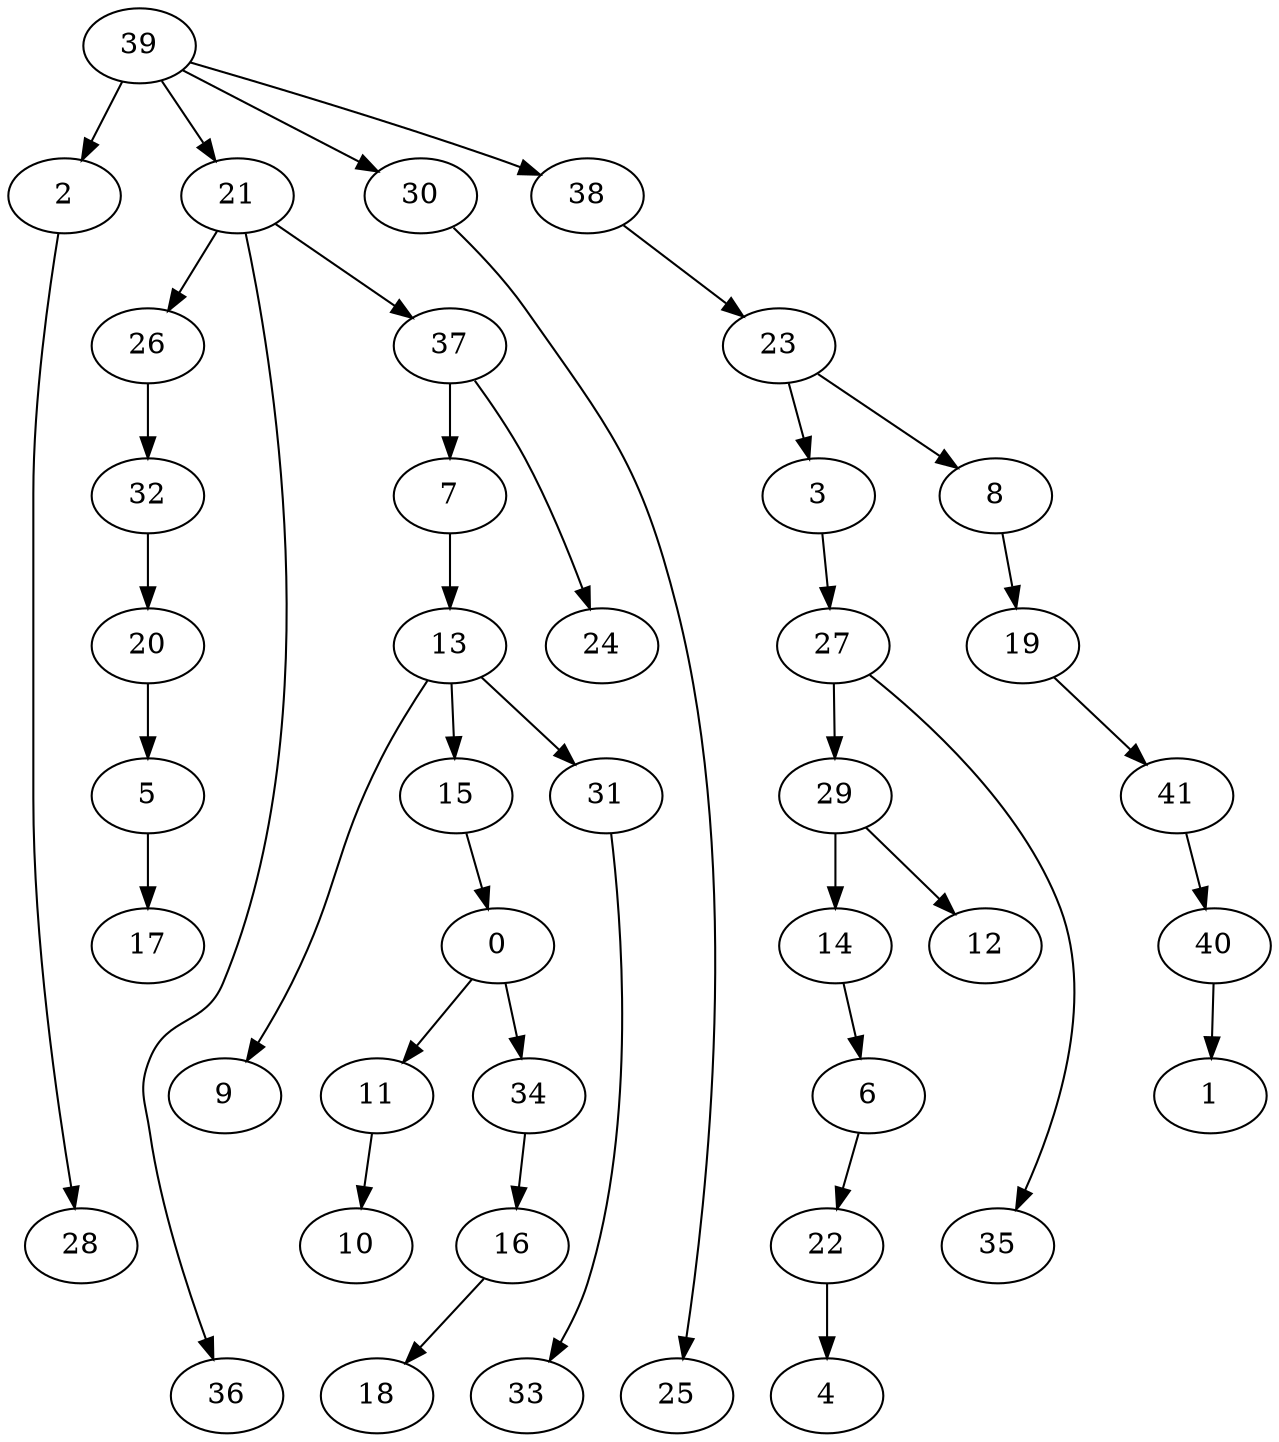 digraph G {
    0;
    11;
    34;
    10;
    16;
    2;
    28;
    3;
    27;
    29;
    35;
    5;
    17;
    6;
    22;
    4;
    7;
    13;
    9;
    15;
    31;
    8;
    19;
    41;
    33;
    14;
    18;
    40;
    20;
    21;
    26;
    36;
    37;
    32;
    24;
    23;
    12;
    30;
    25;
    38;
    39;
    1;
    0 -> 11 [weight=0];
    0 -> 34 [weight=0];
    11 -> 10 [weight=0];
    34 -> 16 [weight=0];
    16 -> 18 [weight=0];
    2 -> 28 [weight=0];
    3 -> 27 [weight=0];
    27 -> 29 [weight=0];
    27 -> 35 [weight=0];
    29 -> 12 [weight=0];
    29 -> 14 [weight=1];
    5 -> 17 [weight=0];
    6 -> 22 [weight=0];
    22 -> 4 [weight=0];
    7 -> 13 [weight=1];
    13 -> 9 [weight=0];
    13 -> 15 [weight=0];
    13 -> 31 [weight=0];
    15 -> 0 [weight=0];
    31 -> 33 [weight=0];
    8 -> 19 [weight=0];
    19 -> 41 [weight=0];
    41 -> 40 [weight=0];
    14 -> 6 [weight=0];
    40 -> 1 [weight=0];
    20 -> 5 [weight=0];
    21 -> 26 [weight=0];
    21 -> 36 [weight=0];
    21 -> 37 [weight=0];
    26 -> 32 [weight=0];
    37 -> 7 [weight=0];
    37 -> 24 [weight=0];
    32 -> 20 [weight=0];
    23 -> 3 [weight=0];
    23 -> 8 [weight=0];
    30 -> 25 [weight=0];
    38 -> 23 [weight=0];
    39 -> 2 [weight=0];
    39 -> 21 [weight=0];
    39 -> 30 [weight=0];
    39 -> 38 [weight=0];
}
